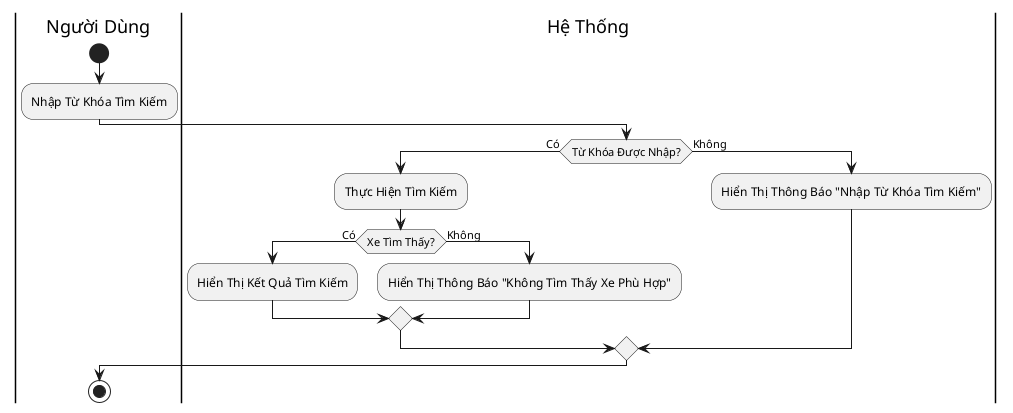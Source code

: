 @startuml
|Người Dùng|
start
:Nhập Từ Khóa Tìm Kiếm;
|Hệ Thống|
if (Từ Khóa Được Nhập?) then (Có)
  :Thực Hiện Tìm Kiếm;
  if (Xe Tìm Thấy?) then (Có)
    :Hiển Thị Kết Quả Tìm Kiếm;
  else (Không)
    :Hiển Thị Thông Báo "Không Tìm Thấy Xe Phù Hợp";
  endif
else (Không)
  :Hiển Thị Thông Báo "Nhập Từ Khóa Tìm Kiếm";
endif
|Người Dùng|
stop
@enduml